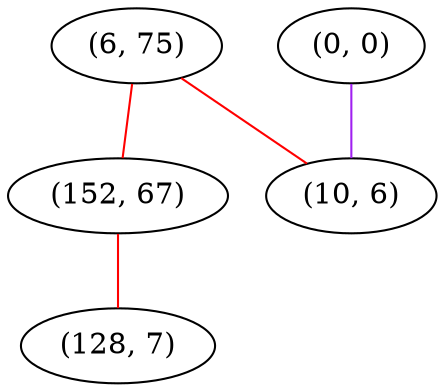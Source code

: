 graph "" {
"(6, 75)";
"(0, 0)";
"(152, 67)";
"(10, 6)";
"(128, 7)";
"(6, 75)" -- "(152, 67)"  [color=red, key=0, weight=1];
"(6, 75)" -- "(10, 6)"  [color=red, key=0, weight=1];
"(0, 0)" -- "(10, 6)"  [color=purple, key=0, weight=4];
"(152, 67)" -- "(128, 7)"  [color=red, key=0, weight=1];
}
